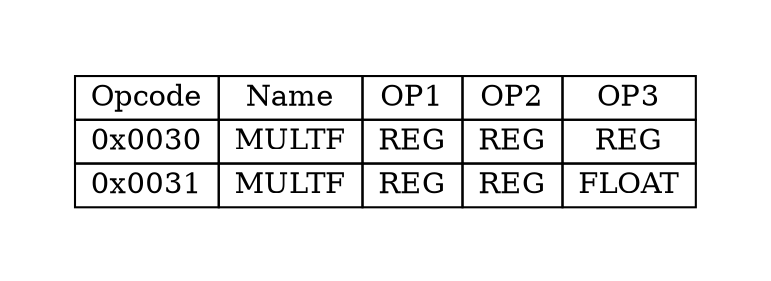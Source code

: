 digraph{
graph [pad="0.5", nodesep="0.5", ranksep="2" ]
node[shape=plain]
Foo [label=<
<table border="0" cellborder="1" cellspacing="0">
<tr><td> Opcode </td> <td> Name </td> <td> OP1 </td><td> OP2 </td><td> OP3 </td> </tr>
<tr><td> 0x0030 </td><td> MULTF </td><td> REG </td><td> REG </td><td> REG </td> </tr>
<tr><td> 0x0031 </td><td> MULTF </td><td> REG </td><td> REG </td><td> FLOAT </td> </tr>
</table>>];
}
